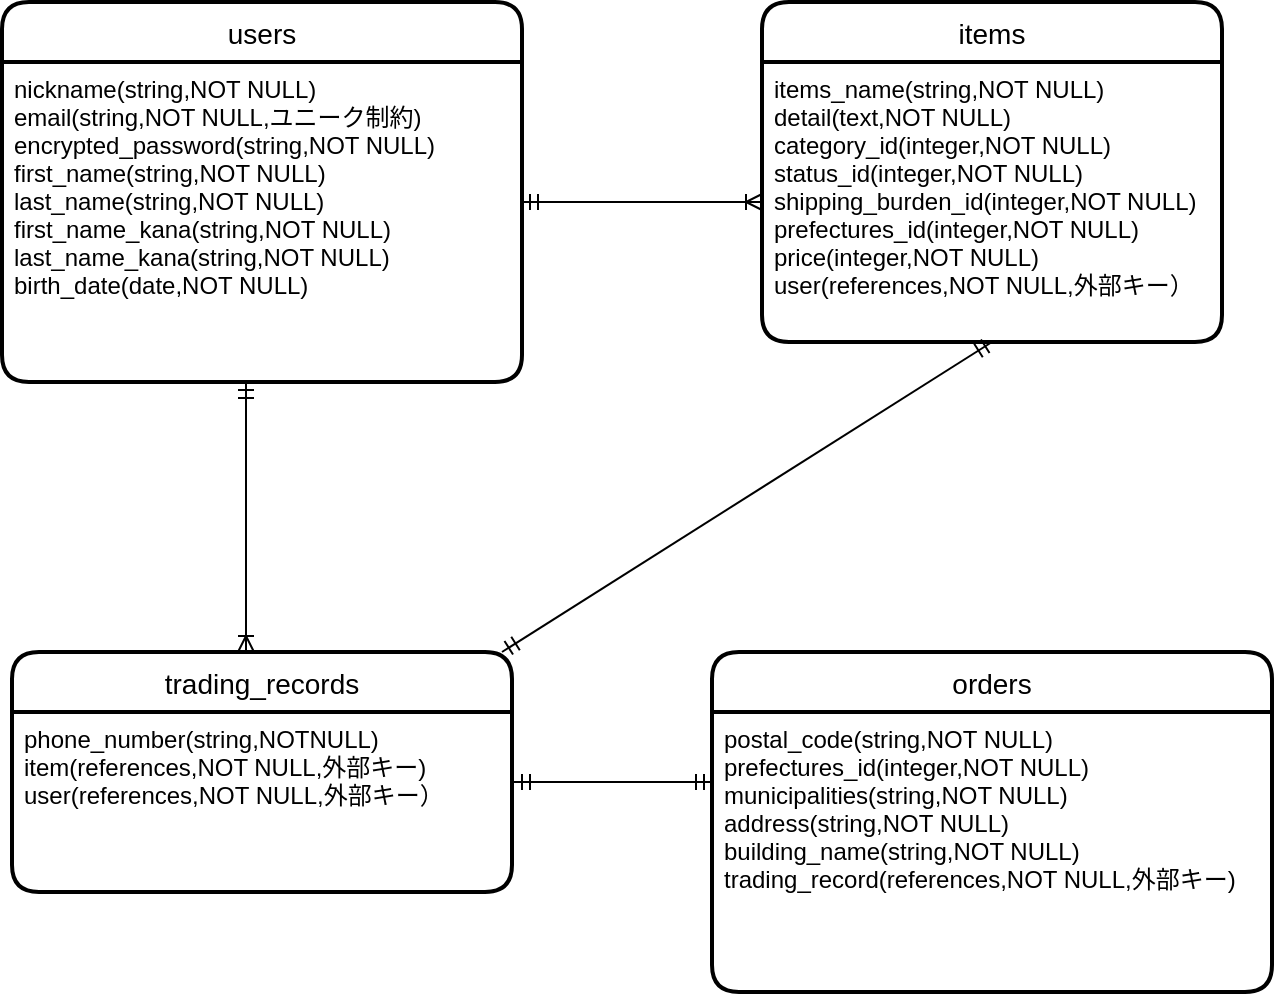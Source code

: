 <mxfile>
    <diagram id="M__CN6rRobe0TnehVORz" name="ページ1">
        <mxGraphModel dx="662" dy="680" grid="1" gridSize="10" guides="1" tooltips="1" connect="1" arrows="1" fold="1" page="1" pageScale="1" pageWidth="827" pageHeight="1169" math="0" shadow="0">
            <root>
                <mxCell id="0"/>
                <mxCell id="1" parent="0"/>
                <mxCell id="5" value="users" style="swimlane;childLayout=stackLayout;horizontal=1;startSize=30;horizontalStack=0;rounded=1;fontSize=14;fontStyle=0;strokeWidth=2;resizeParent=0;resizeLast=1;shadow=0;dashed=0;align=center;" vertex="1" parent="1">
                    <mxGeometry x="180" y="140" width="260" height="190" as="geometry"/>
                </mxCell>
                <mxCell id="6" value="nickname(string,NOT NULL)&#10;email(string,NOT NULL,ユニーク制約)&#10;encrypted_password(string,NOT NULL)&#10;first_name(string,NOT NULL)&#10;last_name(string,NOT NULL)&#10;first_name_kana(string,NOT NULL)&#10;last_name_kana(string,NOT NULL)&#10;birth_date(date,NOT NULL)&#10;" style="align=left;strokeColor=none;fillColor=none;spacingLeft=4;fontSize=12;verticalAlign=top;resizable=0;rotatable=0;part=1;" vertex="1" parent="5">
                    <mxGeometry y="30" width="260" height="160" as="geometry"/>
                </mxCell>
                <mxCell id="7" value="items" style="swimlane;childLayout=stackLayout;horizontal=1;startSize=30;horizontalStack=0;rounded=1;fontSize=14;fontStyle=0;strokeWidth=2;resizeParent=0;resizeLast=1;shadow=0;dashed=0;align=center;" vertex="1" parent="1">
                    <mxGeometry x="560" y="140" width="230" height="170" as="geometry"/>
                </mxCell>
                <mxCell id="8" value="items_name(string,NOT NULL)&#10;detail(text,NOT NULL)&#10;category_id(integer,NOT NULL)&#10;status_id(integer,NOT NULL)&#10;shipping_burden_id(integer,NOT NULL)&#10;prefectures_id(integer,NOT NULL)&#10;price(integer,NOT NULL)&#10;user(references,NOT NULL,外部キー）&#10;&#10;" style="align=left;strokeColor=none;fillColor=none;spacingLeft=4;fontSize=12;verticalAlign=top;resizable=0;rotatable=0;part=1;" vertex="1" parent="7">
                    <mxGeometry y="30" width="230" height="140" as="geometry"/>
                </mxCell>
                <mxCell id="9" value="orders" style="swimlane;childLayout=stackLayout;horizontal=1;startSize=30;horizontalStack=0;rounded=1;fontSize=14;fontStyle=0;strokeWidth=2;resizeParent=0;resizeLast=1;shadow=0;dashed=0;align=center;" vertex="1" parent="1">
                    <mxGeometry x="535" y="465" width="280" height="170" as="geometry"/>
                </mxCell>
                <mxCell id="10" value="postal_code(string,NOT NULL)&#10;prefectures_id(integer,NOT NULL)&#10;municipalities(string,NOT NULL)&#10;address(string,NOT NULL)&#10;building_name(string,NOT NULL)&#10;trading_record(references,NOT NULL,外部キー)&#10;" style="align=left;strokeColor=none;fillColor=none;spacingLeft=4;fontSize=12;verticalAlign=top;resizable=0;rotatable=0;part=1;" vertex="1" parent="9">
                    <mxGeometry y="30" width="280" height="140" as="geometry"/>
                </mxCell>
                <mxCell id="51" value="" style="edgeStyle=entityRelationEdgeStyle;fontSize=12;html=1;endArrow=ERoneToMany;startArrow=ERmandOne;entryX=0;entryY=0.5;entryDx=0;entryDy=0;" edge="1" parent="1" target="8">
                    <mxGeometry width="100" height="100" relative="1" as="geometry">
                        <mxPoint x="440" y="240" as="sourcePoint"/>
                        <mxPoint x="440" y="140" as="targetPoint"/>
                    </mxGeometry>
                </mxCell>
                <mxCell id="64" value="trading_records" style="swimlane;childLayout=stackLayout;horizontal=1;startSize=30;horizontalStack=0;rounded=1;fontSize=14;fontStyle=0;strokeWidth=2;resizeParent=0;resizeLast=1;shadow=0;dashed=0;align=center;" vertex="1" parent="1">
                    <mxGeometry x="185" y="465" width="250" height="120" as="geometry"/>
                </mxCell>
                <mxCell id="65" value="phone_number(string,NOTNULL)&#10;item(references,NOT NULL,外部キー)&#10;user(references,NOT NULL,外部キー）&#10;" style="align=left;strokeColor=none;fillColor=none;spacingLeft=4;fontSize=12;verticalAlign=top;resizable=0;rotatable=0;part=1;" vertex="1" parent="64">
                    <mxGeometry y="30" width="250" height="90" as="geometry"/>
                </mxCell>
                <mxCell id="69" value="" style="fontSize=12;html=1;endArrow=ERoneToMany;startArrow=ERmandOne;entryX=0.468;entryY=0;entryDx=0;entryDy=0;entryPerimeter=0;" edge="1" parent="1" target="64">
                    <mxGeometry width="100" height="100" relative="1" as="geometry">
                        <mxPoint x="302" y="330" as="sourcePoint"/>
                        <mxPoint x="302" y="460" as="targetPoint"/>
                    </mxGeometry>
                </mxCell>
                <mxCell id="70" value="" style="fontSize=12;html=1;endArrow=ERmandOne;startArrow=ERmandOne;entryX=0;entryY=0.25;entryDx=0;entryDy=0;" edge="1" parent="1" target="10">
                    <mxGeometry width="100" height="100" relative="1" as="geometry">
                        <mxPoint x="436" y="530" as="sourcePoint"/>
                        <mxPoint x="531" y="530" as="targetPoint"/>
                    </mxGeometry>
                </mxCell>
                <mxCell id="71" value="" style="fontSize=12;html=1;endArrow=ERmandOne;startArrow=ERmandOne;entryX=0.5;entryY=1;entryDx=0;entryDy=0;" edge="1" parent="1" target="8">
                    <mxGeometry width="100" height="100" relative="1" as="geometry">
                        <mxPoint x="430" y="465" as="sourcePoint"/>
                        <mxPoint x="529" y="465" as="targetPoint"/>
                    </mxGeometry>
                </mxCell>
            </root>
        </mxGraphModel>
    </diagram>
</mxfile>